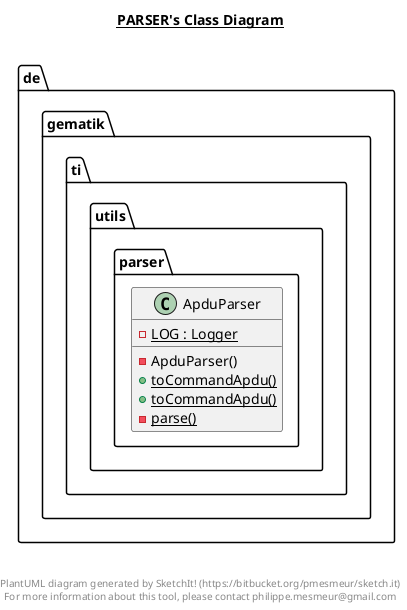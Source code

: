 @startuml

title __PARSER's Class Diagram__\n

  package de.gematik.ti.utils.parser {
    class ApduParser {
        {static} - LOG : Logger
        - ApduParser()
        {static} + toCommandApdu()
        {static} + toCommandApdu()
        {static} - parse()
    }
  }
  



right footer


PlantUML diagram generated by SketchIt! (https://bitbucket.org/pmesmeur/sketch.it)
For more information about this tool, please contact philippe.mesmeur@gmail.com
endfooter

@enduml
